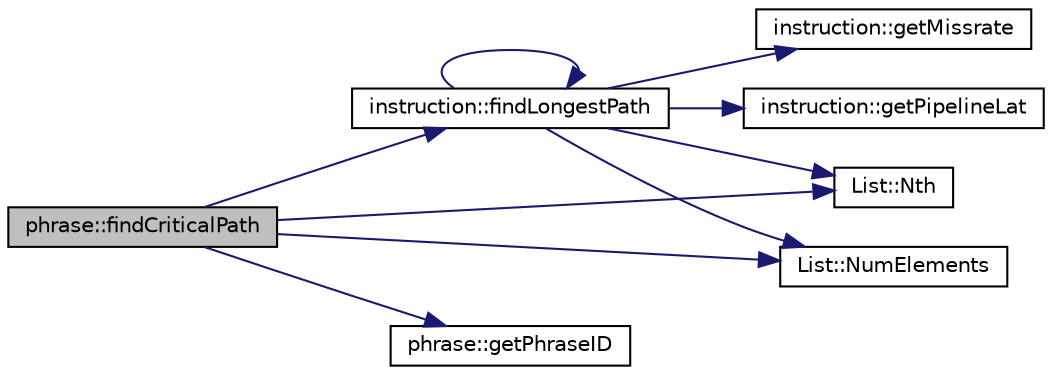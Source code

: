 digraph G
{
  edge [fontname="Helvetica",fontsize="10",labelfontname="Helvetica",labelfontsize="10"];
  node [fontname="Helvetica",fontsize="10",shape=record];
  rankdir=LR;
  Node1 [label="phrase::findCriticalPath",height=0.2,width=0.4,color="black", fillcolor="grey75", style="filled" fontcolor="black"];
  Node1 -> Node2 [color="midnightblue",fontsize="10",style="solid",fontname="Helvetica"];
  Node2 [label="instruction::findLongestPath",height=0.2,width=0.4,color="black", fillcolor="white", style="filled",URL="$classinstruction.html#a7415b29e4aaa425287031bc867951d55"];
  Node2 -> Node2 [color="midnightblue",fontsize="10",style="solid",fontname="Helvetica"];
  Node2 -> Node3 [color="midnightblue",fontsize="10",style="solid",fontname="Helvetica"];
  Node3 [label="instruction::getMissrate",height=0.2,width=0.4,color="black", fillcolor="white", style="filled",URL="$classinstruction.html#a7f04521e22bec22c519fdc44d7c8b83a"];
  Node2 -> Node4 [color="midnightblue",fontsize="10",style="solid",fontname="Helvetica"];
  Node4 [label="instruction::getPipelineLat",height=0.2,width=0.4,color="black", fillcolor="white", style="filled",URL="$classinstruction.html#a6691b4bcb64ecd50e0aea3a0558137d0"];
  Node2 -> Node5 [color="midnightblue",fontsize="10",style="solid",fontname="Helvetica"];
  Node5 [label="List::Nth",height=0.2,width=0.4,color="black", fillcolor="white", style="filled",URL="$classList.html#a5eb964816de33c85e1d46658ddf8c6c4"];
  Node2 -> Node6 [color="midnightblue",fontsize="10",style="solid",fontname="Helvetica"];
  Node6 [label="List::NumElements",height=0.2,width=0.4,color="black", fillcolor="white", style="filled",URL="$classList.html#ac2e9d50f703b01bf643fa6ce50837c26"];
  Node1 -> Node7 [color="midnightblue",fontsize="10",style="solid",fontname="Helvetica"];
  Node7 [label="phrase::getPhraseID",height=0.2,width=0.4,color="black", fillcolor="white", style="filled",URL="$classphrase.html#af752a00d3a1ec5ff1df4614ceb959027"];
  Node1 -> Node5 [color="midnightblue",fontsize="10",style="solid",fontname="Helvetica"];
  Node1 -> Node6 [color="midnightblue",fontsize="10",style="solid",fontname="Helvetica"];
}
